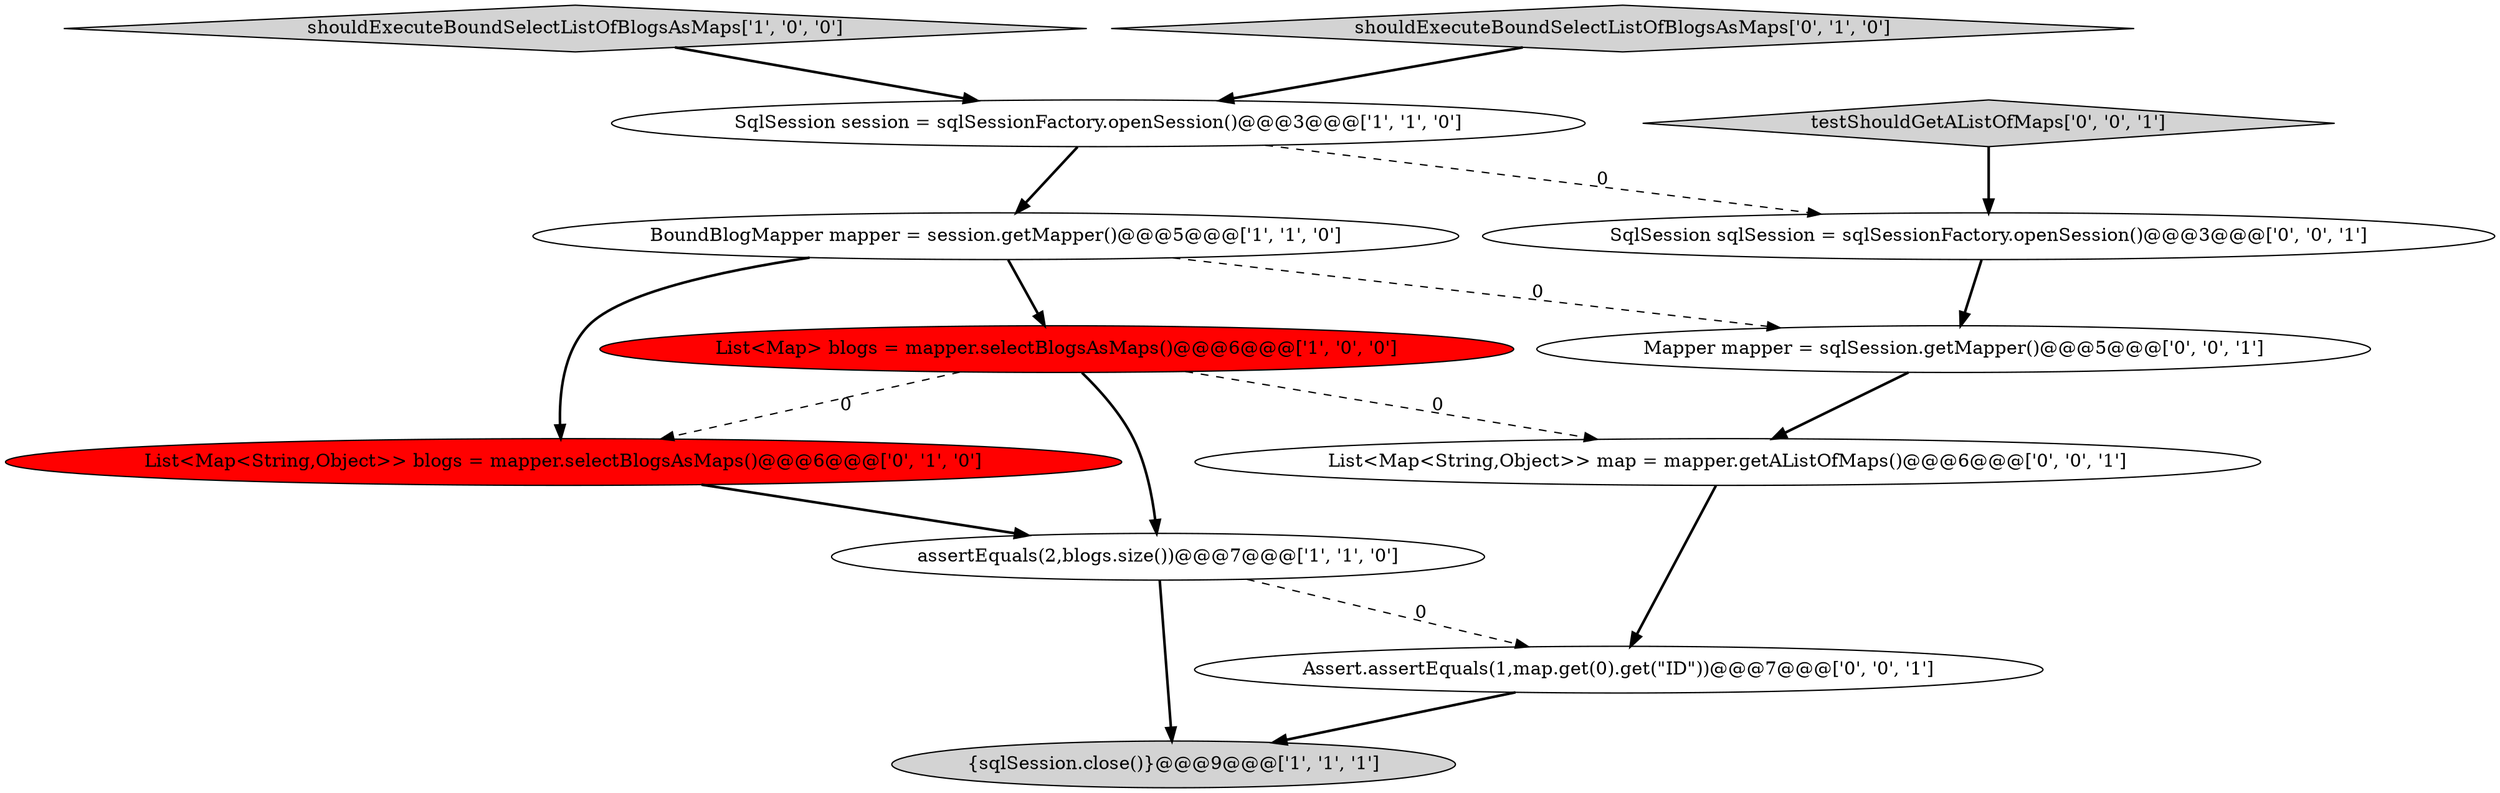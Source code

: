 digraph {
12 [style = filled, label = "List<Map<String,Object>> map = mapper.getAListOfMaps()@@@6@@@['0', '0', '1']", fillcolor = white, shape = ellipse image = "AAA0AAABBB3BBB"];
5 [style = filled, label = "SqlSession session = sqlSessionFactory.openSession()@@@3@@@['1', '1', '0']", fillcolor = white, shape = ellipse image = "AAA0AAABBB1BBB"];
1 [style = filled, label = "BoundBlogMapper mapper = session.getMapper()@@@5@@@['1', '1', '0']", fillcolor = white, shape = ellipse image = "AAA0AAABBB1BBB"];
0 [style = filled, label = "{sqlSession.close()}@@@9@@@['1', '1', '1']", fillcolor = lightgray, shape = ellipse image = "AAA0AAABBB1BBB"];
6 [style = filled, label = "List<Map<String,Object>> blogs = mapper.selectBlogsAsMaps()@@@6@@@['0', '1', '0']", fillcolor = red, shape = ellipse image = "AAA1AAABBB2BBB"];
2 [style = filled, label = "shouldExecuteBoundSelectListOfBlogsAsMaps['1', '0', '0']", fillcolor = lightgray, shape = diamond image = "AAA0AAABBB1BBB"];
8 [style = filled, label = "SqlSession sqlSession = sqlSessionFactory.openSession()@@@3@@@['0', '0', '1']", fillcolor = white, shape = ellipse image = "AAA0AAABBB3BBB"];
11 [style = filled, label = "Assert.assertEquals(1,map.get(0).get(\"ID\"))@@@7@@@['0', '0', '1']", fillcolor = white, shape = ellipse image = "AAA0AAABBB3BBB"];
7 [style = filled, label = "shouldExecuteBoundSelectListOfBlogsAsMaps['0', '1', '0']", fillcolor = lightgray, shape = diamond image = "AAA0AAABBB2BBB"];
4 [style = filled, label = "assertEquals(2,blogs.size())@@@7@@@['1', '1', '0']", fillcolor = white, shape = ellipse image = "AAA0AAABBB1BBB"];
9 [style = filled, label = "Mapper mapper = sqlSession.getMapper()@@@5@@@['0', '0', '1']", fillcolor = white, shape = ellipse image = "AAA0AAABBB3BBB"];
3 [style = filled, label = "List<Map> blogs = mapper.selectBlogsAsMaps()@@@6@@@['1', '0', '0']", fillcolor = red, shape = ellipse image = "AAA1AAABBB1BBB"];
10 [style = filled, label = "testShouldGetAListOfMaps['0', '0', '1']", fillcolor = lightgray, shape = diamond image = "AAA0AAABBB3BBB"];
1->3 [style = bold, label=""];
5->8 [style = dashed, label="0"];
5->1 [style = bold, label=""];
6->4 [style = bold, label=""];
1->9 [style = dashed, label="0"];
7->5 [style = bold, label=""];
11->0 [style = bold, label=""];
1->6 [style = bold, label=""];
9->12 [style = bold, label=""];
3->6 [style = dashed, label="0"];
3->12 [style = dashed, label="0"];
4->11 [style = dashed, label="0"];
10->8 [style = bold, label=""];
3->4 [style = bold, label=""];
4->0 [style = bold, label=""];
2->5 [style = bold, label=""];
8->9 [style = bold, label=""];
12->11 [style = bold, label=""];
}

